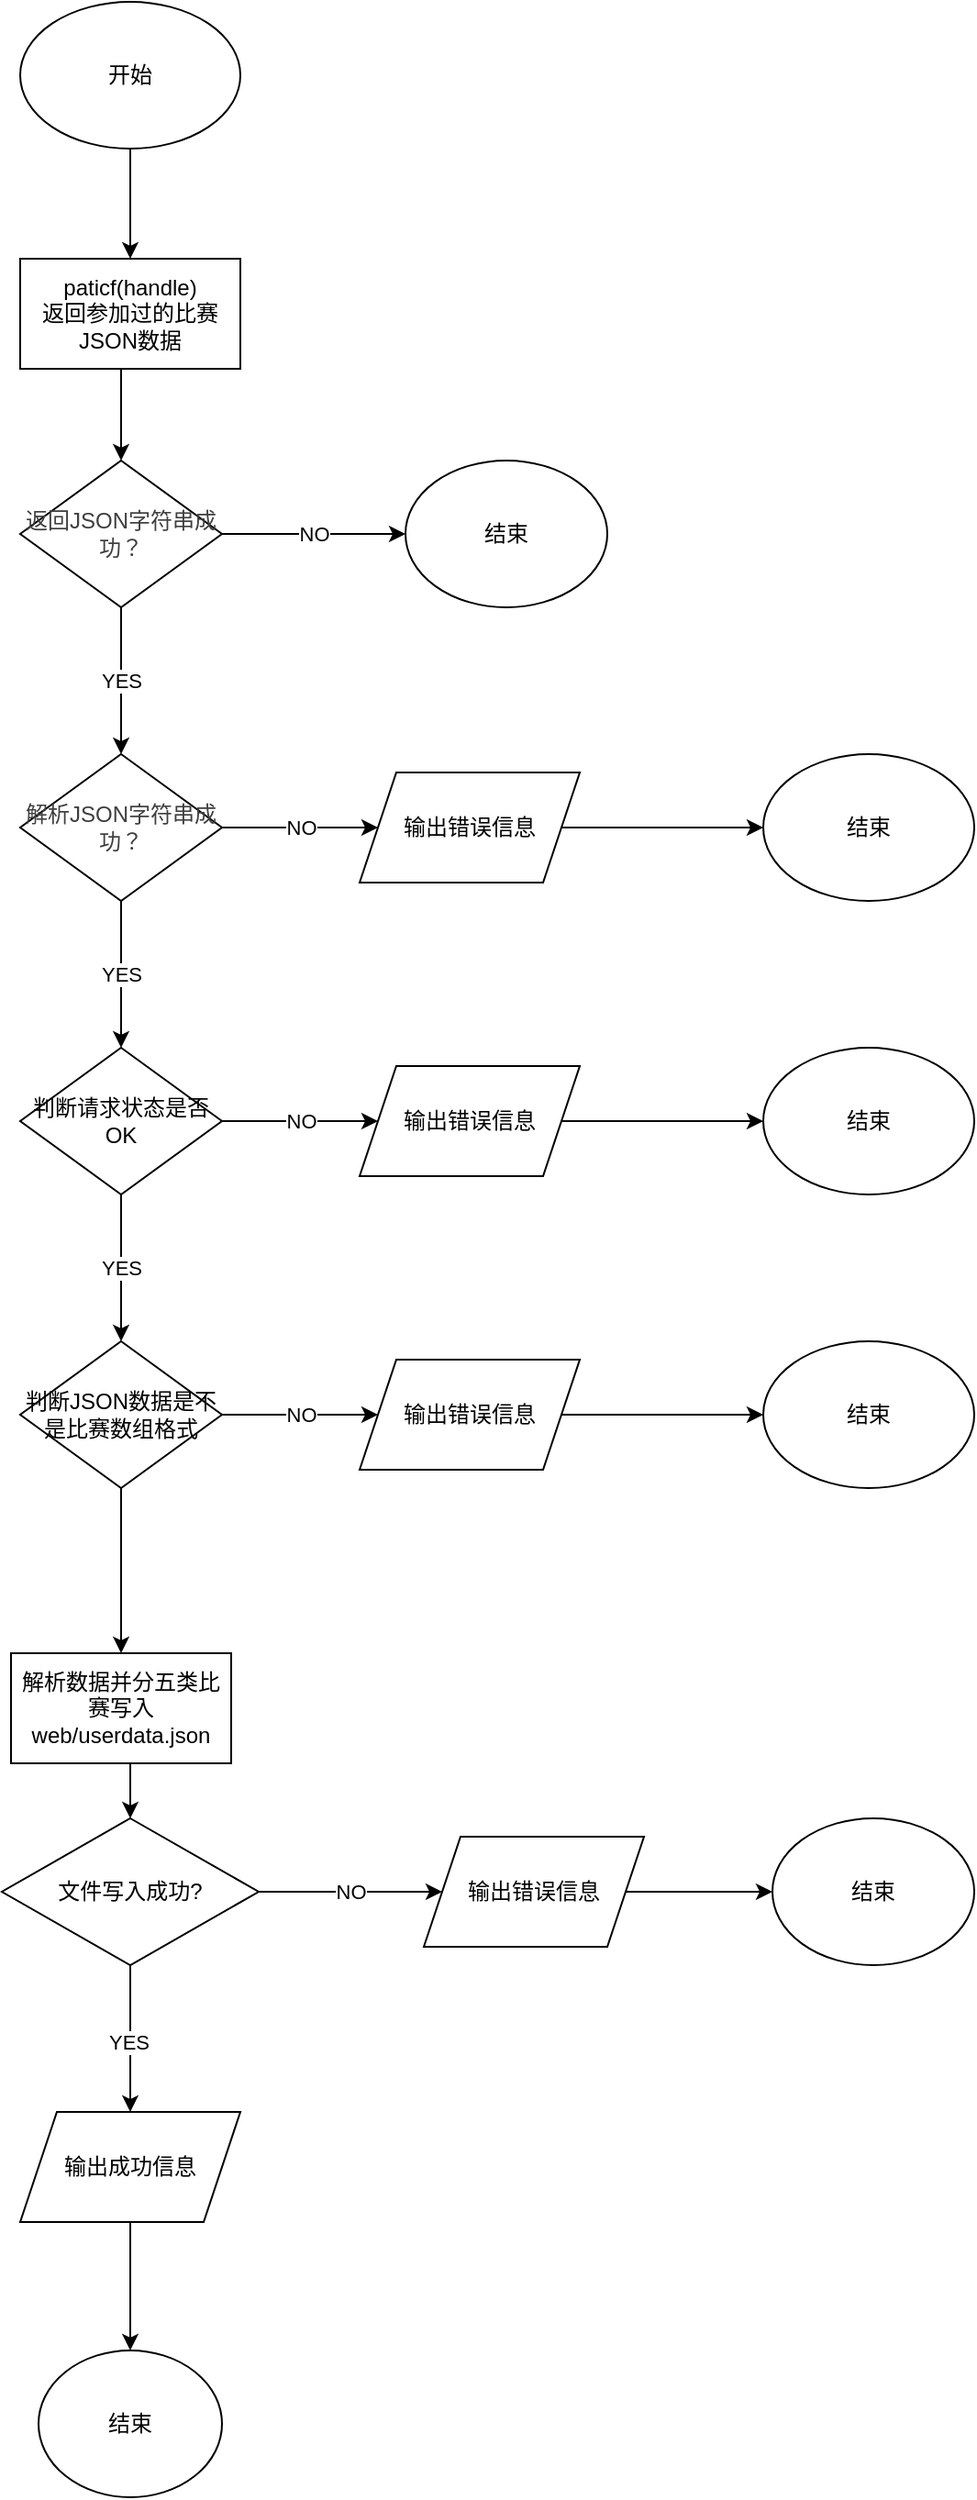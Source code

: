 <mxfile>
    <diagram id="xHNvFYsua7Y_w9iGrufQ" name="第 1 页">
        <mxGraphModel dx="1216" dy="766" grid="1" gridSize="10" guides="1" tooltips="1" connect="1" arrows="1" fold="1" page="1" pageScale="1" pageWidth="827" pageHeight="1169" math="0" shadow="0">
            <root>
                <mxCell id="0"/>
                <mxCell id="1" parent="0"/>
                <mxCell id="4" value="" style="edgeStyle=none;html=1;" edge="1" parent="1" source="2" target="3">
                    <mxGeometry relative="1" as="geometry"/>
                </mxCell>
                <mxCell id="2" value="开始" style="ellipse;whiteSpace=wrap;html=1;" vertex="1" parent="1">
                    <mxGeometry x="50" y="40" width="120" height="80" as="geometry"/>
                </mxCell>
                <mxCell id="3" value="paticf(handle)&lt;br&gt;返回参加过的比赛JSON数据" style="whiteSpace=wrap;html=1;" vertex="1" parent="1">
                    <mxGeometry x="50" y="180" width="120" height="60" as="geometry"/>
                </mxCell>
                <mxCell id="27" value="NO" style="edgeStyle=none;html=1;" edge="1" parent="1" target="28">
                    <mxGeometry relative="1" as="geometry">
                        <mxPoint x="160" y="330" as="sourcePoint"/>
                        <mxPoint as="offset"/>
                    </mxGeometry>
                </mxCell>
                <mxCell id="28" value="结束" style="ellipse;whiteSpace=wrap;html=1;" vertex="1" parent="1">
                    <mxGeometry x="260" y="290" width="110" height="80" as="geometry"/>
                </mxCell>
                <mxCell id="29" value="YES" style="edgeStyle=none;html=1;" edge="1" parent="1" source="30" target="34">
                    <mxGeometry relative="1" as="geometry"/>
                </mxCell>
                <mxCell id="30" value="&lt;span style=&quot;color: rgb(63, 63, 63);&quot;&gt;返回JSON字符串成功？&lt;/span&gt;" style="rhombus;whiteSpace=wrap;html=1;" vertex="1" parent="1">
                    <mxGeometry x="50" y="290" width="110" height="80" as="geometry"/>
                </mxCell>
                <mxCell id="31" value="" style="edgeStyle=none;html=1;" edge="1" parent="1" target="30">
                    <mxGeometry relative="1" as="geometry">
                        <mxPoint x="105" y="240" as="sourcePoint"/>
                    </mxGeometry>
                </mxCell>
                <mxCell id="32" value="NO" style="edgeStyle=none;html=1;" edge="1" parent="1" source="34" target="36">
                    <mxGeometry relative="1" as="geometry"/>
                </mxCell>
                <mxCell id="33" value="YES" style="edgeStyle=none;html=1;" edge="1" parent="1" source="34" target="39">
                    <mxGeometry relative="1" as="geometry"/>
                </mxCell>
                <mxCell id="34" value="&lt;span style=&quot;color: rgb(63, 63, 63);&quot;&gt;解析JSON字符串成功？&lt;/span&gt;" style="rhombus;whiteSpace=wrap;html=1;" vertex="1" parent="1">
                    <mxGeometry x="50" y="450" width="110" height="80" as="geometry"/>
                </mxCell>
                <mxCell id="35" value="" style="edgeStyle=none;html=1;" edge="1" parent="1" source="36" target="37">
                    <mxGeometry relative="1" as="geometry"/>
                </mxCell>
                <mxCell id="36" value="输出错误信息" style="shape=parallelogram;perimeter=parallelogramPerimeter;whiteSpace=wrap;html=1;fixedSize=1;" vertex="1" parent="1">
                    <mxGeometry x="235" y="460" width="120" height="60" as="geometry"/>
                </mxCell>
                <mxCell id="37" value="结束" style="ellipse;whiteSpace=wrap;html=1;" vertex="1" parent="1">
                    <mxGeometry x="455" y="450" width="115" height="80" as="geometry"/>
                </mxCell>
                <mxCell id="38" value="YES" style="edgeStyle=none;html=1;" edge="1" parent="1" source="39" target="44">
                    <mxGeometry relative="1" as="geometry"/>
                </mxCell>
                <mxCell id="39" value="判断请求状态是否OK" style="rhombus;whiteSpace=wrap;html=1;" vertex="1" parent="1">
                    <mxGeometry x="50" y="610" width="110" height="80" as="geometry"/>
                </mxCell>
                <mxCell id="40" value="NO" style="edgeStyle=none;html=1;" edge="1" parent="1" target="42">
                    <mxGeometry relative="1" as="geometry">
                        <mxPoint x="160" y="650" as="sourcePoint"/>
                    </mxGeometry>
                </mxCell>
                <mxCell id="41" value="" style="edgeStyle=none;html=1;" edge="1" parent="1" source="42" target="43">
                    <mxGeometry relative="1" as="geometry"/>
                </mxCell>
                <mxCell id="42" value="输出错误信息" style="shape=parallelogram;perimeter=parallelogramPerimeter;whiteSpace=wrap;html=1;fixedSize=1;" vertex="1" parent="1">
                    <mxGeometry x="235" y="620" width="120" height="60" as="geometry"/>
                </mxCell>
                <mxCell id="43" value="结束" style="ellipse;whiteSpace=wrap;html=1;" vertex="1" parent="1">
                    <mxGeometry x="455" y="610" width="115" height="80" as="geometry"/>
                </mxCell>
                <mxCell id="50" value="" style="edgeStyle=none;html=1;" edge="1" parent="1" source="44" target="49">
                    <mxGeometry relative="1" as="geometry"/>
                </mxCell>
                <mxCell id="44" value="判断JSON数据是不是比赛数组格式" style="rhombus;whiteSpace=wrap;html=1;" vertex="1" parent="1">
                    <mxGeometry x="50" y="770" width="110" height="80" as="geometry"/>
                </mxCell>
                <mxCell id="45" value="NO" style="edgeStyle=none;html=1;" edge="1" parent="1" target="47">
                    <mxGeometry relative="1" as="geometry">
                        <mxPoint x="160" y="810" as="sourcePoint"/>
                    </mxGeometry>
                </mxCell>
                <mxCell id="46" value="" style="edgeStyle=none;html=1;" edge="1" parent="1" source="47" target="48">
                    <mxGeometry relative="1" as="geometry"/>
                </mxCell>
                <mxCell id="47" value="输出错误信息" style="shape=parallelogram;perimeter=parallelogramPerimeter;whiteSpace=wrap;html=1;fixedSize=1;" vertex="1" parent="1">
                    <mxGeometry x="235" y="780" width="120" height="60" as="geometry"/>
                </mxCell>
                <mxCell id="48" value="结束" style="ellipse;whiteSpace=wrap;html=1;" vertex="1" parent="1">
                    <mxGeometry x="455" y="770" width="115" height="80" as="geometry"/>
                </mxCell>
                <mxCell id="49" value="解析数据并分五类比赛写入web/userdata.json" style="whiteSpace=wrap;html=1;" vertex="1" parent="1">
                    <mxGeometry x="45" y="940" width="120" height="60" as="geometry"/>
                </mxCell>
                <mxCell id="51" value="" style="edgeStyle=none;html=1;" edge="1" parent="1" target="55">
                    <mxGeometry relative="1" as="geometry">
                        <mxPoint x="110" y="1000" as="sourcePoint"/>
                    </mxGeometry>
                </mxCell>
                <mxCell id="52" value="NO" style="edgeStyle=none;html=1;" edge="1" parent="1" source="55" target="57">
                    <mxGeometry relative="1" as="geometry"/>
                </mxCell>
                <mxCell id="53" value="" style="edgeStyle=none;html=1;" edge="1" parent="1" source="55">
                    <mxGeometry relative="1" as="geometry">
                        <mxPoint x="110" y="1190" as="targetPoint"/>
                    </mxGeometry>
                </mxCell>
                <mxCell id="54" value="YES" style="edgeLabel;html=1;align=center;verticalAlign=middle;resizable=0;points=[];" vertex="1" connectable="0" parent="53">
                    <mxGeometry x="0.042" y="-1" relative="1" as="geometry">
                        <mxPoint as="offset"/>
                    </mxGeometry>
                </mxCell>
                <mxCell id="55" value="文件写入成功?" style="rhombus;whiteSpace=wrap;html=1;" vertex="1" parent="1">
                    <mxGeometry x="40" y="1030" width="140" height="80" as="geometry"/>
                </mxCell>
                <mxCell id="56" value="" style="edgeStyle=none;html=1;" edge="1" parent="1" source="57" target="58">
                    <mxGeometry relative="1" as="geometry"/>
                </mxCell>
                <mxCell id="57" value="输出错误信息" style="shape=parallelogram;perimeter=parallelogramPerimeter;whiteSpace=wrap;html=1;fixedSize=1;" vertex="1" parent="1">
                    <mxGeometry x="270" y="1040" width="120" height="60" as="geometry"/>
                </mxCell>
                <mxCell id="58" value="结束" style="ellipse;whiteSpace=wrap;html=1;" vertex="1" parent="1">
                    <mxGeometry x="460" y="1030" width="110" height="80" as="geometry"/>
                </mxCell>
                <mxCell id="59" value="" style="edgeStyle=none;html=1;" edge="1" parent="1" source="60" target="61">
                    <mxGeometry relative="1" as="geometry"/>
                </mxCell>
                <mxCell id="60" value="输出成功信息" style="shape=parallelogram;perimeter=parallelogramPerimeter;whiteSpace=wrap;html=1;fixedSize=1;" vertex="1" parent="1">
                    <mxGeometry x="50" y="1190" width="120" height="60" as="geometry"/>
                </mxCell>
                <mxCell id="61" value="结束" style="ellipse;whiteSpace=wrap;html=1;" vertex="1" parent="1">
                    <mxGeometry x="60" y="1320" width="100" height="80" as="geometry"/>
                </mxCell>
            </root>
        </mxGraphModel>
    </diagram>
</mxfile>